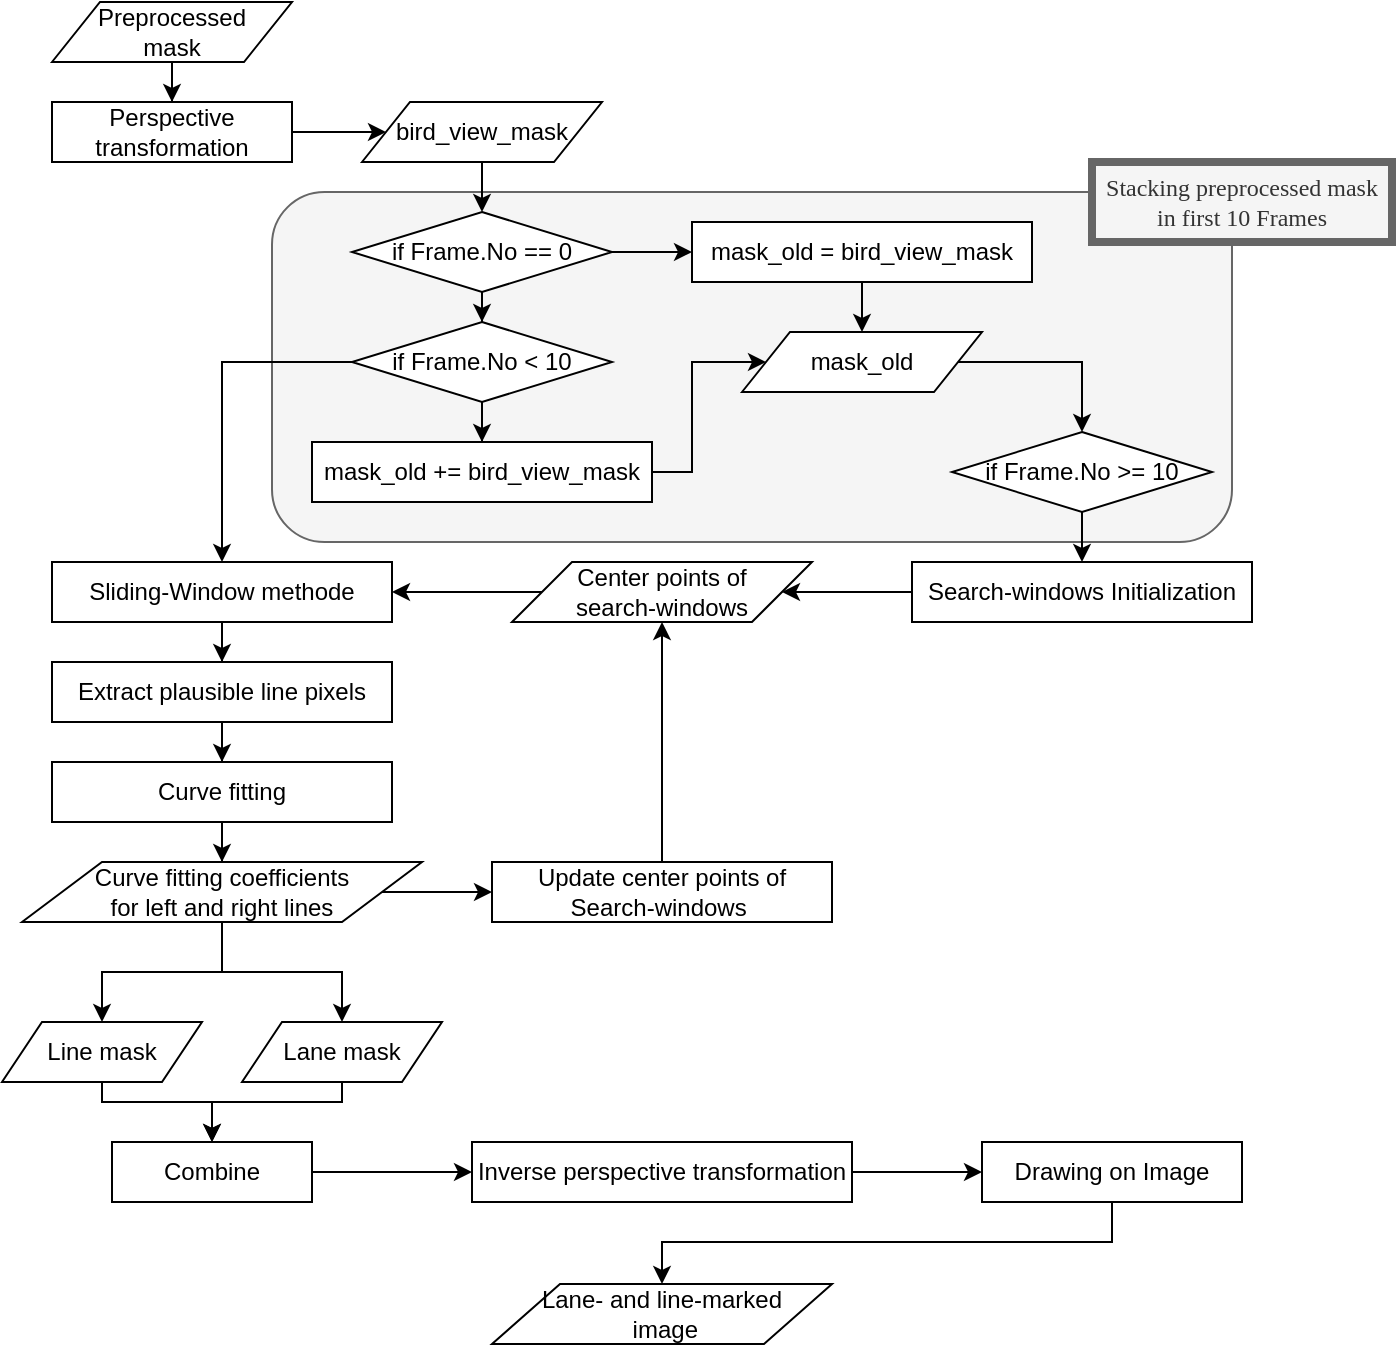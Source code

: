 <mxfile version="13.0.3" type="device"><diagram id="52SHP8Hizi4Z678oi6fD" name="Page-1"><mxGraphModel dx="1024" dy="592" grid="1" gridSize="10" guides="1" tooltips="1" connect="1" arrows="1" fold="1" page="1" pageScale="1" pageWidth="1169" pageHeight="827" math="0" shadow="0"><root><mxCell id="0"/><mxCell id="1" parent="0"/><mxCell id="5rNZ062tkuiNksfzD9lG-75" value="" style="rounded=1;whiteSpace=wrap;html=1;fillColor=#f5f5f5;strokeColor=#666666;fontColor=#333333;" parent="1" vertex="1"><mxGeometry x="370" y="135" width="480" height="175" as="geometry"/></mxCell><mxCell id="5rNZ062tkuiNksfzD9lG-12" style="edgeStyle=orthogonalEdgeStyle;rounded=0;orthogonalLoop=1;jettySize=auto;html=1;entryX=0.5;entryY=0;entryDx=0;entryDy=0;" parent="1" source="5rNZ062tkuiNksfzD9lG-1" target="5rNZ062tkuiNksfzD9lG-3" edge="1"><mxGeometry relative="1" as="geometry"/></mxCell><mxCell id="5rNZ062tkuiNksfzD9lG-1" value="Preprocessed&lt;br&gt;mask" style="shape=parallelogram;perimeter=parallelogramPerimeter;whiteSpace=wrap;html=1;" parent="1" vertex="1"><mxGeometry x="260" y="40" width="120" height="30" as="geometry"/></mxCell><mxCell id="5rNZ062tkuiNksfzD9lG-73" style="edgeStyle=orthogonalEdgeStyle;rounded=0;orthogonalLoop=1;jettySize=auto;html=1;entryX=0;entryY=0.5;entryDx=0;entryDy=0;" parent="1" source="5rNZ062tkuiNksfzD9lG-3" target="5rNZ062tkuiNksfzD9lG-14" edge="1"><mxGeometry relative="1" as="geometry"/></mxCell><mxCell id="5rNZ062tkuiNksfzD9lG-3" value="Perspective&lt;br&gt;transformation" style="rounded=0;whiteSpace=wrap;html=1;" parent="1" vertex="1"><mxGeometry x="260" y="90" width="120" height="30" as="geometry"/></mxCell><mxCell id="5rNZ062tkuiNksfzD9lG-8" style="edgeStyle=orthogonalEdgeStyle;rounded=0;orthogonalLoop=1;jettySize=auto;html=1;entryX=0;entryY=0.5;entryDx=0;entryDy=0;" parent="1" source="5rNZ062tkuiNksfzD9lG-5" target="5rNZ062tkuiNksfzD9lG-6" edge="1"><mxGeometry relative="1" as="geometry"/></mxCell><mxCell id="5rNZ062tkuiNksfzD9lG-25" style="edgeStyle=orthogonalEdgeStyle;rounded=0;orthogonalLoop=1;jettySize=auto;html=1;entryX=0.5;entryY=0;entryDx=0;entryDy=0;" parent="1" source="5rNZ062tkuiNksfzD9lG-5" target="5rNZ062tkuiNksfzD9lG-17" edge="1"><mxGeometry relative="1" as="geometry"/></mxCell><mxCell id="5rNZ062tkuiNksfzD9lG-5" value="if Frame.No == 0" style="rhombus;whiteSpace=wrap;html=1;" parent="1" vertex="1"><mxGeometry x="410" y="145" width="130" height="40" as="geometry"/></mxCell><mxCell id="5rNZ062tkuiNksfzD9lG-24" style="edgeStyle=orthogonalEdgeStyle;rounded=0;orthogonalLoop=1;jettySize=auto;html=1;entryX=0.5;entryY=0;entryDx=0;entryDy=0;" parent="1" source="5rNZ062tkuiNksfzD9lG-6" target="5rNZ062tkuiNksfzD9lG-23" edge="1"><mxGeometry relative="1" as="geometry"/></mxCell><mxCell id="5rNZ062tkuiNksfzD9lG-6" value="mask_old = bird_view_mask" style="rounded=0;whiteSpace=wrap;html=1;" parent="1" vertex="1"><mxGeometry x="580" y="150" width="170" height="30" as="geometry"/></mxCell><mxCell id="5rNZ062tkuiNksfzD9lG-74" style="edgeStyle=orthogonalEdgeStyle;rounded=0;orthogonalLoop=1;jettySize=auto;html=1;entryX=0.5;entryY=0;entryDx=0;entryDy=0;" parent="1" source="5rNZ062tkuiNksfzD9lG-14" target="5rNZ062tkuiNksfzD9lG-5" edge="1"><mxGeometry relative="1" as="geometry"/></mxCell><mxCell id="5rNZ062tkuiNksfzD9lG-14" value="bird_view_mask" style="shape=parallelogram;perimeter=parallelogramPerimeter;whiteSpace=wrap;html=1;" parent="1" vertex="1"><mxGeometry x="415" y="90" width="120" height="30" as="geometry"/></mxCell><mxCell id="5rNZ062tkuiNksfzD9lG-26" style="edgeStyle=orthogonalEdgeStyle;rounded=0;orthogonalLoop=1;jettySize=auto;html=1;entryX=0.5;entryY=0;entryDx=0;entryDy=0;" parent="1" source="5rNZ062tkuiNksfzD9lG-17" target="5rNZ062tkuiNksfzD9lG-19" edge="1"><mxGeometry relative="1" as="geometry"/></mxCell><mxCell id="5rNZ062tkuiNksfzD9lG-29" style="edgeStyle=orthogonalEdgeStyle;rounded=0;orthogonalLoop=1;jettySize=auto;html=1;entryX=0.5;entryY=0;entryDx=0;entryDy=0;exitX=0;exitY=0.5;exitDx=0;exitDy=0;" parent="1" source="5rNZ062tkuiNksfzD9lG-17" target="5rNZ062tkuiNksfzD9lG-40" edge="1"><mxGeometry relative="1" as="geometry"><mxPoint x="345" y="330" as="targetPoint"/><Array as="points"><mxPoint x="345" y="220"/></Array></mxGeometry></mxCell><mxCell id="5rNZ062tkuiNksfzD9lG-17" value="if Frame.No &amp;lt; 10" style="rhombus;whiteSpace=wrap;html=1;" parent="1" vertex="1"><mxGeometry x="410" y="200" width="130" height="40" as="geometry"/></mxCell><mxCell id="5rNZ062tkuiNksfzD9lG-30" style="edgeStyle=orthogonalEdgeStyle;rounded=0;orthogonalLoop=1;jettySize=auto;html=1;entryX=0;entryY=0.5;entryDx=0;entryDy=0;" parent="1" source="5rNZ062tkuiNksfzD9lG-19" target="5rNZ062tkuiNksfzD9lG-23" edge="1"><mxGeometry relative="1" as="geometry"><Array as="points"><mxPoint x="580" y="275"/><mxPoint x="580" y="220"/></Array></mxGeometry></mxCell><mxCell id="5rNZ062tkuiNksfzD9lG-19" value="mask_old += bird_view_mask" style="rounded=0;whiteSpace=wrap;html=1;" parent="1" vertex="1"><mxGeometry x="390" y="260" width="170" height="30" as="geometry"/></mxCell><mxCell id="5rNZ062tkuiNksfzD9lG-33" style="edgeStyle=orthogonalEdgeStyle;rounded=0;orthogonalLoop=1;jettySize=auto;html=1;entryX=0.5;entryY=0;entryDx=0;entryDy=0;" parent="1" source="5rNZ062tkuiNksfzD9lG-23" target="5rNZ062tkuiNksfzD9lG-31" edge="1"><mxGeometry relative="1" as="geometry"><Array as="points"><mxPoint x="775" y="220"/></Array></mxGeometry></mxCell><mxCell id="5rNZ062tkuiNksfzD9lG-23" value="mask_old" style="shape=parallelogram;perimeter=parallelogramPerimeter;whiteSpace=wrap;html=1;" parent="1" vertex="1"><mxGeometry x="605" y="205" width="120" height="30" as="geometry"/></mxCell><mxCell id="5rNZ062tkuiNksfzD9lG-35" style="edgeStyle=orthogonalEdgeStyle;rounded=0;orthogonalLoop=1;jettySize=auto;html=1;entryX=0.5;entryY=0;entryDx=0;entryDy=0;" parent="1" source="5rNZ062tkuiNksfzD9lG-31" target="5rNZ062tkuiNksfzD9lG-34" edge="1"><mxGeometry relative="1" as="geometry"/></mxCell><mxCell id="5rNZ062tkuiNksfzD9lG-31" value="if Frame.No &amp;gt;= 10" style="rhombus;whiteSpace=wrap;html=1;" parent="1" vertex="1"><mxGeometry x="710" y="255" width="130" height="40" as="geometry"/></mxCell><mxCell id="5rNZ062tkuiNksfzD9lG-38" style="edgeStyle=orthogonalEdgeStyle;rounded=0;orthogonalLoop=1;jettySize=auto;html=1;entryX=1;entryY=0.5;entryDx=0;entryDy=0;" parent="1" source="5rNZ062tkuiNksfzD9lG-34" target="5rNZ062tkuiNksfzD9lG-37" edge="1"><mxGeometry relative="1" as="geometry"/></mxCell><mxCell id="5rNZ062tkuiNksfzD9lG-34" value="Search-windows Initialization" style="rounded=0;whiteSpace=wrap;html=1;" parent="1" vertex="1"><mxGeometry x="690" y="320" width="170" height="30" as="geometry"/></mxCell><mxCell id="5rNZ062tkuiNksfzD9lG-41" style="edgeStyle=orthogonalEdgeStyle;rounded=0;orthogonalLoop=1;jettySize=auto;html=1;entryX=1;entryY=0.5;entryDx=0;entryDy=0;" parent="1" source="5rNZ062tkuiNksfzD9lG-37" target="5rNZ062tkuiNksfzD9lG-40" edge="1"><mxGeometry relative="1" as="geometry"/></mxCell><mxCell id="5rNZ062tkuiNksfzD9lG-37" value="Center points of &lt;br&gt;search-windows" style="shape=parallelogram;perimeter=parallelogramPerimeter;whiteSpace=wrap;html=1;" parent="1" vertex="1"><mxGeometry x="490" y="320" width="150" height="30" as="geometry"/></mxCell><mxCell id="5rNZ062tkuiNksfzD9lG-48" style="edgeStyle=orthogonalEdgeStyle;rounded=0;orthogonalLoop=1;jettySize=auto;html=1;entryX=0.5;entryY=0;entryDx=0;entryDy=0;" parent="1" source="5rNZ062tkuiNksfzD9lG-40" target="5rNZ062tkuiNksfzD9lG-47" edge="1"><mxGeometry relative="1" as="geometry"/></mxCell><mxCell id="5rNZ062tkuiNksfzD9lG-40" value="Sliding-Window methode" style="rounded=0;whiteSpace=wrap;html=1;" parent="1" vertex="1"><mxGeometry x="260" y="320" width="170" height="30" as="geometry"/></mxCell><mxCell id="5rNZ062tkuiNksfzD9lG-45" style="edgeStyle=orthogonalEdgeStyle;rounded=0;orthogonalLoop=1;jettySize=auto;html=1;entryX=0.5;entryY=1;entryDx=0;entryDy=0;" parent="1" source="5rNZ062tkuiNksfzD9lG-44" target="5rNZ062tkuiNksfzD9lG-37" edge="1"><mxGeometry relative="1" as="geometry"/></mxCell><mxCell id="5rNZ062tkuiNksfzD9lG-44" value="Update center points of&lt;br&gt;Search-windows&amp;nbsp;" style="rounded=0;whiteSpace=wrap;html=1;" parent="1" vertex="1"><mxGeometry x="480" y="470" width="170" height="30" as="geometry"/></mxCell><mxCell id="5rNZ062tkuiNksfzD9lG-51" style="edgeStyle=orthogonalEdgeStyle;rounded=0;orthogonalLoop=1;jettySize=auto;html=1;entryX=0.5;entryY=0;entryDx=0;entryDy=0;" parent="1" source="5rNZ062tkuiNksfzD9lG-47" target="5rNZ062tkuiNksfzD9lG-49" edge="1"><mxGeometry relative="1" as="geometry"/></mxCell><mxCell id="5rNZ062tkuiNksfzD9lG-47" value="Extract plausible line pixels" style="rounded=0;whiteSpace=wrap;html=1;" parent="1" vertex="1"><mxGeometry x="260" y="370" width="170" height="30" as="geometry"/></mxCell><mxCell id="5rNZ062tkuiNksfzD9lG-61" style="edgeStyle=orthogonalEdgeStyle;rounded=0;orthogonalLoop=1;jettySize=auto;html=1;entryX=0.5;entryY=0;entryDx=0;entryDy=0;" parent="1" source="5rNZ062tkuiNksfzD9lG-49" target="5rNZ062tkuiNksfzD9lG-56" edge="1"><mxGeometry relative="1" as="geometry"/></mxCell><mxCell id="5rNZ062tkuiNksfzD9lG-49" value="Curve fitting" style="rounded=0;whiteSpace=wrap;html=1;" parent="1" vertex="1"><mxGeometry x="260" y="420" width="170" height="30" as="geometry"/></mxCell><mxCell id="5rNZ062tkuiNksfzD9lG-63" style="edgeStyle=orthogonalEdgeStyle;rounded=0;orthogonalLoop=1;jettySize=auto;html=1;" parent="1" source="5rNZ062tkuiNksfzD9lG-54" target="5rNZ062tkuiNksfzD9lG-62" edge="1"><mxGeometry relative="1" as="geometry"><Array as="points"><mxPoint x="285" y="590"/><mxPoint x="340" y="590"/></Array></mxGeometry></mxCell><mxCell id="5rNZ062tkuiNksfzD9lG-54" value="Line mask" style="shape=parallelogram;perimeter=parallelogramPerimeter;whiteSpace=wrap;html=1;" parent="1" vertex="1"><mxGeometry x="235" y="550" width="100" height="30" as="geometry"/></mxCell><mxCell id="5rNZ062tkuiNksfzD9lG-64" style="edgeStyle=orthogonalEdgeStyle;rounded=0;orthogonalLoop=1;jettySize=auto;html=1;entryX=0.5;entryY=0;entryDx=0;entryDy=0;" parent="1" source="5rNZ062tkuiNksfzD9lG-55" target="5rNZ062tkuiNksfzD9lG-62" edge="1"><mxGeometry relative="1" as="geometry"><Array as="points"><mxPoint x="405" y="590"/><mxPoint x="340" y="590"/></Array></mxGeometry></mxCell><mxCell id="5rNZ062tkuiNksfzD9lG-55" value="Lane mask" style="shape=parallelogram;perimeter=parallelogramPerimeter;whiteSpace=wrap;html=1;" parent="1" vertex="1"><mxGeometry x="355" y="550" width="100" height="30" as="geometry"/></mxCell><mxCell id="5rNZ062tkuiNksfzD9lG-58" style="edgeStyle=orthogonalEdgeStyle;rounded=0;orthogonalLoop=1;jettySize=auto;html=1;entryX=0;entryY=0.5;entryDx=0;entryDy=0;" parent="1" source="5rNZ062tkuiNksfzD9lG-56" target="5rNZ062tkuiNksfzD9lG-44" edge="1"><mxGeometry relative="1" as="geometry"/></mxCell><mxCell id="5rNZ062tkuiNksfzD9lG-59" style="edgeStyle=orthogonalEdgeStyle;rounded=0;orthogonalLoop=1;jettySize=auto;html=1;" parent="1" source="5rNZ062tkuiNksfzD9lG-56" target="5rNZ062tkuiNksfzD9lG-54" edge="1"><mxGeometry relative="1" as="geometry"/></mxCell><mxCell id="5rNZ062tkuiNksfzD9lG-60" style="edgeStyle=orthogonalEdgeStyle;rounded=0;orthogonalLoop=1;jettySize=auto;html=1;" parent="1" source="5rNZ062tkuiNksfzD9lG-56" target="5rNZ062tkuiNksfzD9lG-55" edge="1"><mxGeometry relative="1" as="geometry"/></mxCell><mxCell id="5rNZ062tkuiNksfzD9lG-56" value="Curve fitting coefficients&lt;br&gt;for left and right lines" style="shape=parallelogram;perimeter=parallelogramPerimeter;whiteSpace=wrap;html=1;" parent="1" vertex="1"><mxGeometry x="245" y="470" width="200" height="30" as="geometry"/></mxCell><mxCell id="5rNZ062tkuiNksfzD9lG-67" style="edgeStyle=orthogonalEdgeStyle;rounded=0;orthogonalLoop=1;jettySize=auto;html=1;" parent="1" source="5rNZ062tkuiNksfzD9lG-62" target="5rNZ062tkuiNksfzD9lG-65" edge="1"><mxGeometry relative="1" as="geometry"/></mxCell><mxCell id="5rNZ062tkuiNksfzD9lG-62" value="Combine" style="rounded=0;whiteSpace=wrap;html=1;" parent="1" vertex="1"><mxGeometry x="290" y="610" width="100" height="30" as="geometry"/></mxCell><mxCell id="5rNZ062tkuiNksfzD9lG-68" style="edgeStyle=orthogonalEdgeStyle;rounded=0;orthogonalLoop=1;jettySize=auto;html=1;entryX=0;entryY=0.5;entryDx=0;entryDy=0;" parent="1" source="5rNZ062tkuiNksfzD9lG-65" target="5rNZ062tkuiNksfzD9lG-66" edge="1"><mxGeometry relative="1" as="geometry"><mxPoint x="720" y="630" as="targetPoint"/></mxGeometry></mxCell><mxCell id="5rNZ062tkuiNksfzD9lG-65" value="Inverse perspective transformation" style="rounded=0;whiteSpace=wrap;html=1;" parent="1" vertex="1"><mxGeometry x="470" y="610" width="190" height="30" as="geometry"/></mxCell><mxCell id="5rNZ062tkuiNksfzD9lG-70" style="edgeStyle=orthogonalEdgeStyle;rounded=0;orthogonalLoop=1;jettySize=auto;html=1;entryX=0.5;entryY=0;entryDx=0;entryDy=0;" parent="1" source="5rNZ062tkuiNksfzD9lG-66" target="5rNZ062tkuiNksfzD9lG-69" edge="1"><mxGeometry relative="1" as="geometry"><Array as="points"><mxPoint x="790" y="660"/><mxPoint x="565" y="660"/></Array></mxGeometry></mxCell><mxCell id="5rNZ062tkuiNksfzD9lG-66" value="Drawing on Image" style="rounded=0;whiteSpace=wrap;html=1;" parent="1" vertex="1"><mxGeometry x="725" y="610" width="130" height="30" as="geometry"/></mxCell><mxCell id="5rNZ062tkuiNksfzD9lG-69" value="Lane- and line-marked&lt;br&gt;&amp;nbsp;image" style="shape=parallelogram;perimeter=parallelogramPerimeter;whiteSpace=wrap;html=1;" parent="1" vertex="1"><mxGeometry x="480" y="681" width="170" height="30" as="geometry"/></mxCell><mxCell id="hkvNhGr8ywY3byEnjLEP-1" value="Stacking preprocessed mask in first 10 Frames" style="rounded=0;whiteSpace=wrap;html=1;strokeWidth=4;fontFamily=Verdana;fillColor=#f5f5f5;strokeColor=#666666;fontColor=#333333;" parent="1" vertex="1"><mxGeometry x="780" y="120" width="150" height="40" as="geometry"/></mxCell></root></mxGraphModel></diagram></mxfile>